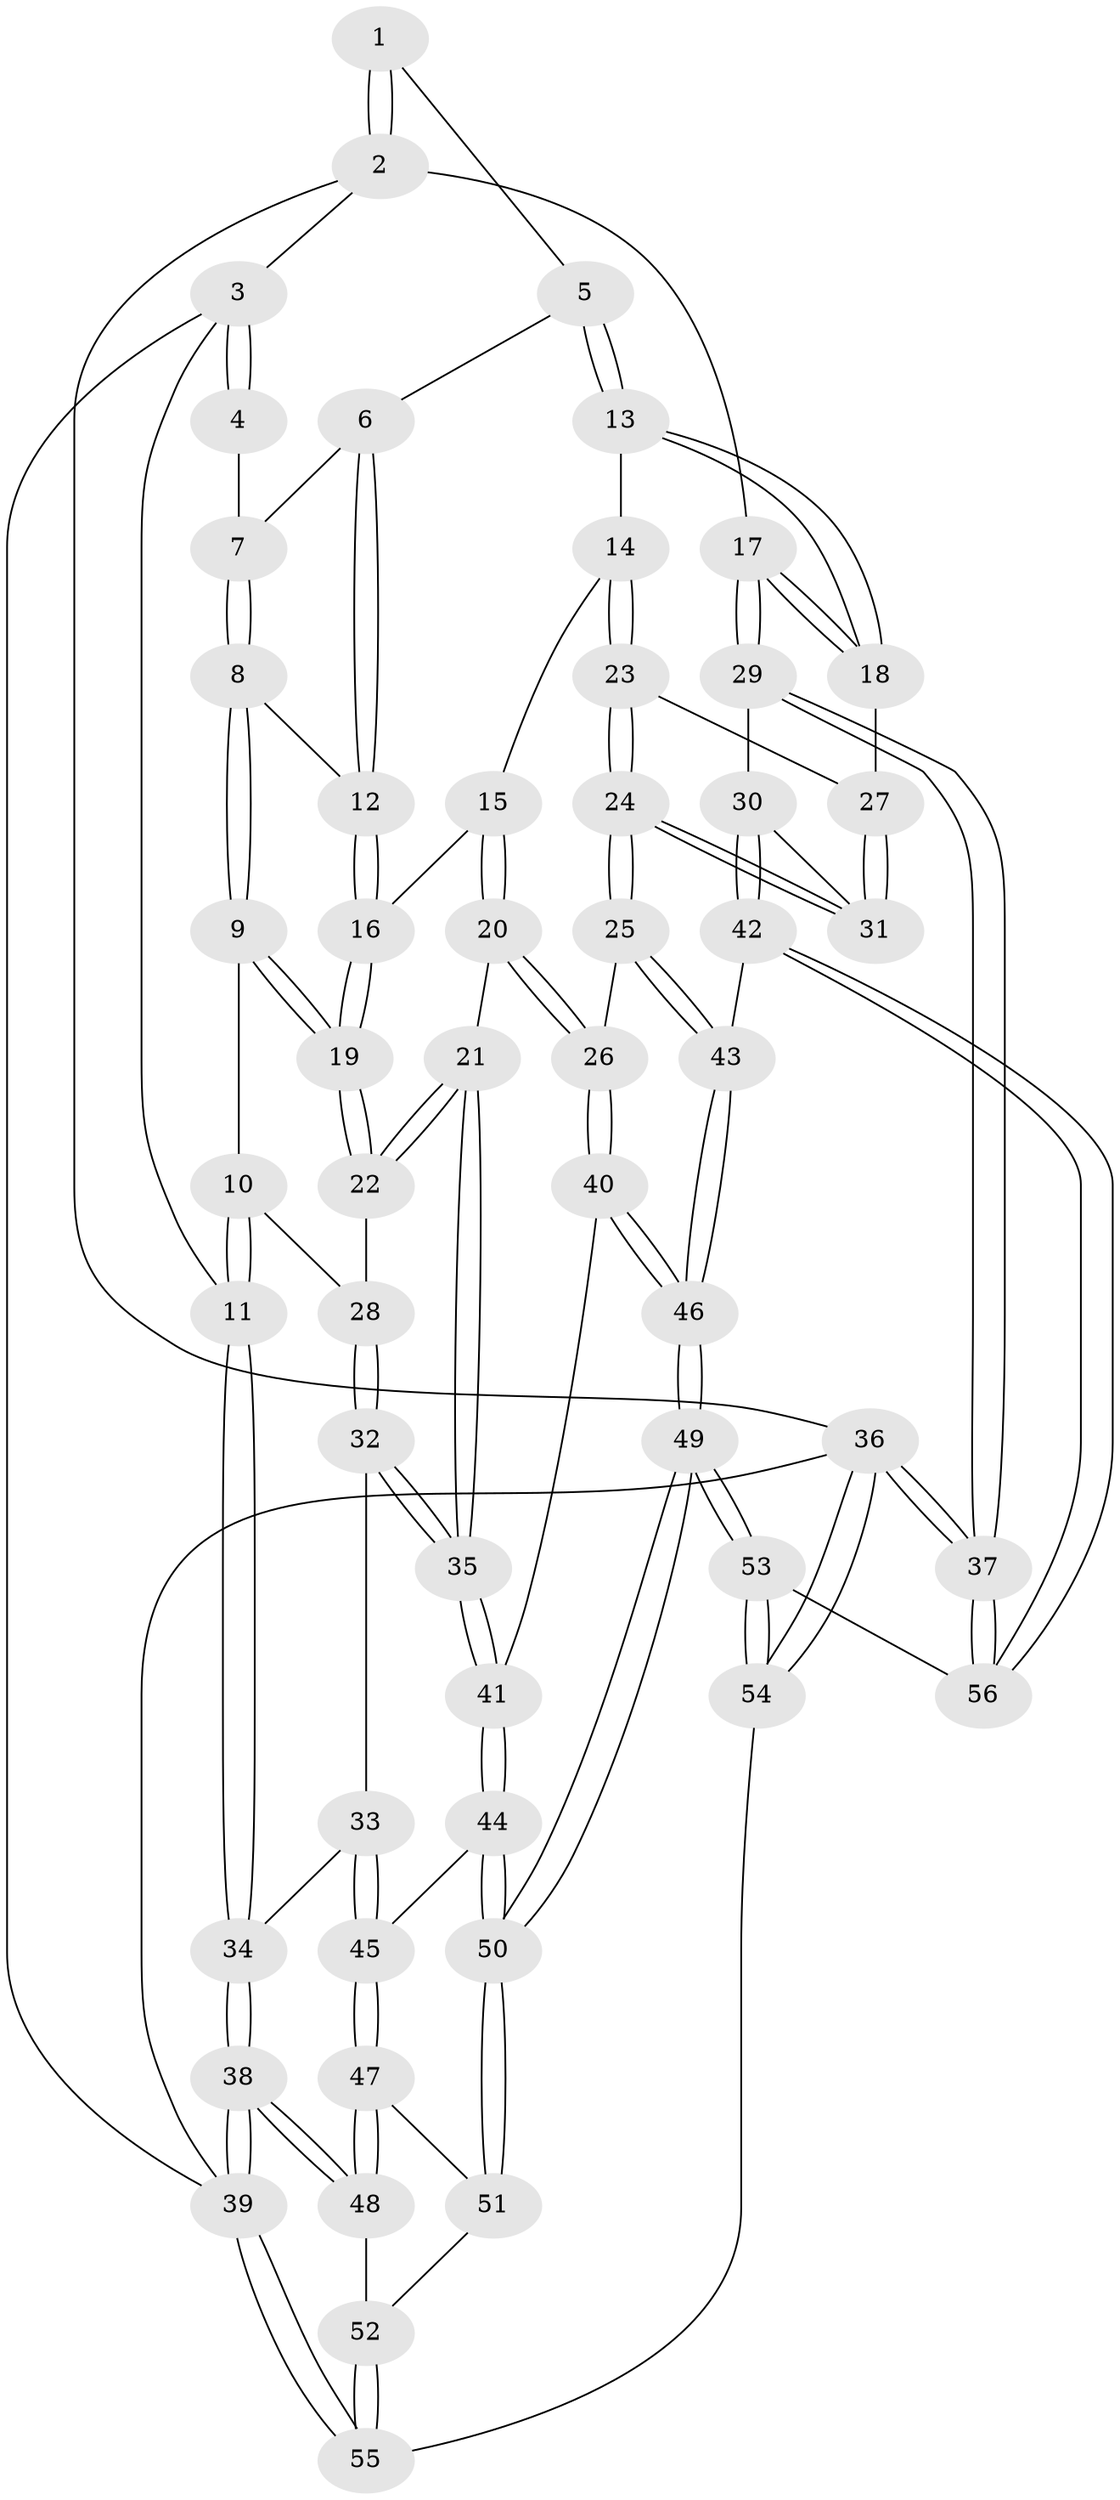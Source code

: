 // coarse degree distribution, {3: 0.12121212121212122, 6: 0.12121212121212122, 4: 0.45454545454545453, 5: 0.30303030303030304}
// Generated by graph-tools (version 1.1) at 2025/52/02/27/25 19:52:41]
// undirected, 56 vertices, 137 edges
graph export_dot {
graph [start="1"]
  node [color=gray90,style=filled];
  1 [pos="+0.7288788296630389+0"];
  2 [pos="+1+0"];
  3 [pos="+0+0"];
  4 [pos="+0.38756262009047526+0"];
  5 [pos="+0.6094058420047938+0.11377289750018937"];
  6 [pos="+0.44222743957933086+0.01198762642097024"];
  7 [pos="+0.38833935675783604+0"];
  8 [pos="+0.2232960043628438+0.11311771122992387"];
  9 [pos="+0.18005122884918667+0.15442054497850258"];
  10 [pos="+0+0.15194171912955867"];
  11 [pos="+0+0.12158008555703785"];
  12 [pos="+0.4174269515675552+0.16771571771349197"];
  13 [pos="+0.6400300407783485+0.1535582246559531"];
  14 [pos="+0.5642975680010893+0.26404812110445924"];
  15 [pos="+0.4493910055059745+0.2369884864270109"];
  16 [pos="+0.41940752201479575+0.21939769593357003"];
  17 [pos="+1+0"];
  18 [pos="+0.9126310345906995+0.13927256441676084"];
  19 [pos="+0.29463006426178606+0.27673152073432095"];
  20 [pos="+0.41550615713667016+0.44138247368835065"];
  21 [pos="+0.39767603627334125+0.44000032575111303"];
  22 [pos="+0.2897357943405362+0.32271074212135326"];
  23 [pos="+0.5844034401134289+0.34241305421030677"];
  24 [pos="+0.5838468956478402+0.4475433669511096"];
  25 [pos="+0.5732797935583616+0.46320704821418435"];
  26 [pos="+0.47843250639890234+0.4634821443947407"];
  27 [pos="+0.8473107397920403+0.2627697202158033"];
  28 [pos="+0.21291181311783405+0.3840702310886569"];
  29 [pos="+1+0.6050807967244188"];
  30 [pos="+0.824863952982365+0.4557221852590582"];
  31 [pos="+0.80113647649927+0.4160763146116039"];
  32 [pos="+0.20449025382956354+0.3979309445501614"];
  33 [pos="+0.05688907267380497+0.45741970901229656"];
  34 [pos="+0+0.33137032496331775"];
  35 [pos="+0.2793212601358784+0.5451729830606649"];
  36 [pos="+1+1"];
  37 [pos="+1+0.9476823333360817"];
  38 [pos="+0+0.9096153412741378"];
  39 [pos="+0+1"];
  40 [pos="+0.3996722931940091+0.6238604180865507"];
  41 [pos="+0.26205180014687474+0.5960156277513043"];
  42 [pos="+0.7089756572923915+0.7056870057412821"];
  43 [pos="+0.6353785435907013+0.6934321169203752"];
  44 [pos="+0.24768999307155054+0.6083828633484026"];
  45 [pos="+0.1230166984049922+0.5762674150893918"];
  46 [pos="+0.5291914029445278+0.7664551474272245"];
  47 [pos="+0.026507731565283233+0.694777798037377"];
  48 [pos="+0+0.8050899488044262"];
  49 [pos="+0.4379427693720858+0.9034506872099071"];
  50 [pos="+0.24938835295338527+0.7256085203675436"];
  51 [pos="+0.20943301347713963+0.7460589129678686"];
  52 [pos="+0.19544849521950833+0.763006952643944"];
  53 [pos="+0.4344137130257994+0.9344511647107759"];
  54 [pos="+0.3835660210536835+1"];
  55 [pos="+0+1"];
  56 [pos="+1+0.9276286737784903"];
  1 -- 2;
  1 -- 2;
  1 -- 5;
  2 -- 3;
  2 -- 17;
  2 -- 36;
  3 -- 4;
  3 -- 4;
  3 -- 11;
  3 -- 39;
  4 -- 7;
  5 -- 6;
  5 -- 13;
  5 -- 13;
  6 -- 7;
  6 -- 12;
  6 -- 12;
  7 -- 8;
  7 -- 8;
  8 -- 9;
  8 -- 9;
  8 -- 12;
  9 -- 10;
  9 -- 19;
  9 -- 19;
  10 -- 11;
  10 -- 11;
  10 -- 28;
  11 -- 34;
  11 -- 34;
  12 -- 16;
  12 -- 16;
  13 -- 14;
  13 -- 18;
  13 -- 18;
  14 -- 15;
  14 -- 23;
  14 -- 23;
  15 -- 16;
  15 -- 20;
  15 -- 20;
  16 -- 19;
  16 -- 19;
  17 -- 18;
  17 -- 18;
  17 -- 29;
  17 -- 29;
  18 -- 27;
  19 -- 22;
  19 -- 22;
  20 -- 21;
  20 -- 26;
  20 -- 26;
  21 -- 22;
  21 -- 22;
  21 -- 35;
  21 -- 35;
  22 -- 28;
  23 -- 24;
  23 -- 24;
  23 -- 27;
  24 -- 25;
  24 -- 25;
  24 -- 31;
  24 -- 31;
  25 -- 26;
  25 -- 43;
  25 -- 43;
  26 -- 40;
  26 -- 40;
  27 -- 31;
  27 -- 31;
  28 -- 32;
  28 -- 32;
  29 -- 30;
  29 -- 37;
  29 -- 37;
  30 -- 31;
  30 -- 42;
  30 -- 42;
  32 -- 33;
  32 -- 35;
  32 -- 35;
  33 -- 34;
  33 -- 45;
  33 -- 45;
  34 -- 38;
  34 -- 38;
  35 -- 41;
  35 -- 41;
  36 -- 37;
  36 -- 37;
  36 -- 54;
  36 -- 54;
  36 -- 39;
  37 -- 56;
  37 -- 56;
  38 -- 39;
  38 -- 39;
  38 -- 48;
  38 -- 48;
  39 -- 55;
  39 -- 55;
  40 -- 41;
  40 -- 46;
  40 -- 46;
  41 -- 44;
  41 -- 44;
  42 -- 43;
  42 -- 56;
  42 -- 56;
  43 -- 46;
  43 -- 46;
  44 -- 45;
  44 -- 50;
  44 -- 50;
  45 -- 47;
  45 -- 47;
  46 -- 49;
  46 -- 49;
  47 -- 48;
  47 -- 48;
  47 -- 51;
  48 -- 52;
  49 -- 50;
  49 -- 50;
  49 -- 53;
  49 -- 53;
  50 -- 51;
  50 -- 51;
  51 -- 52;
  52 -- 55;
  52 -- 55;
  53 -- 54;
  53 -- 54;
  53 -- 56;
  54 -- 55;
}
